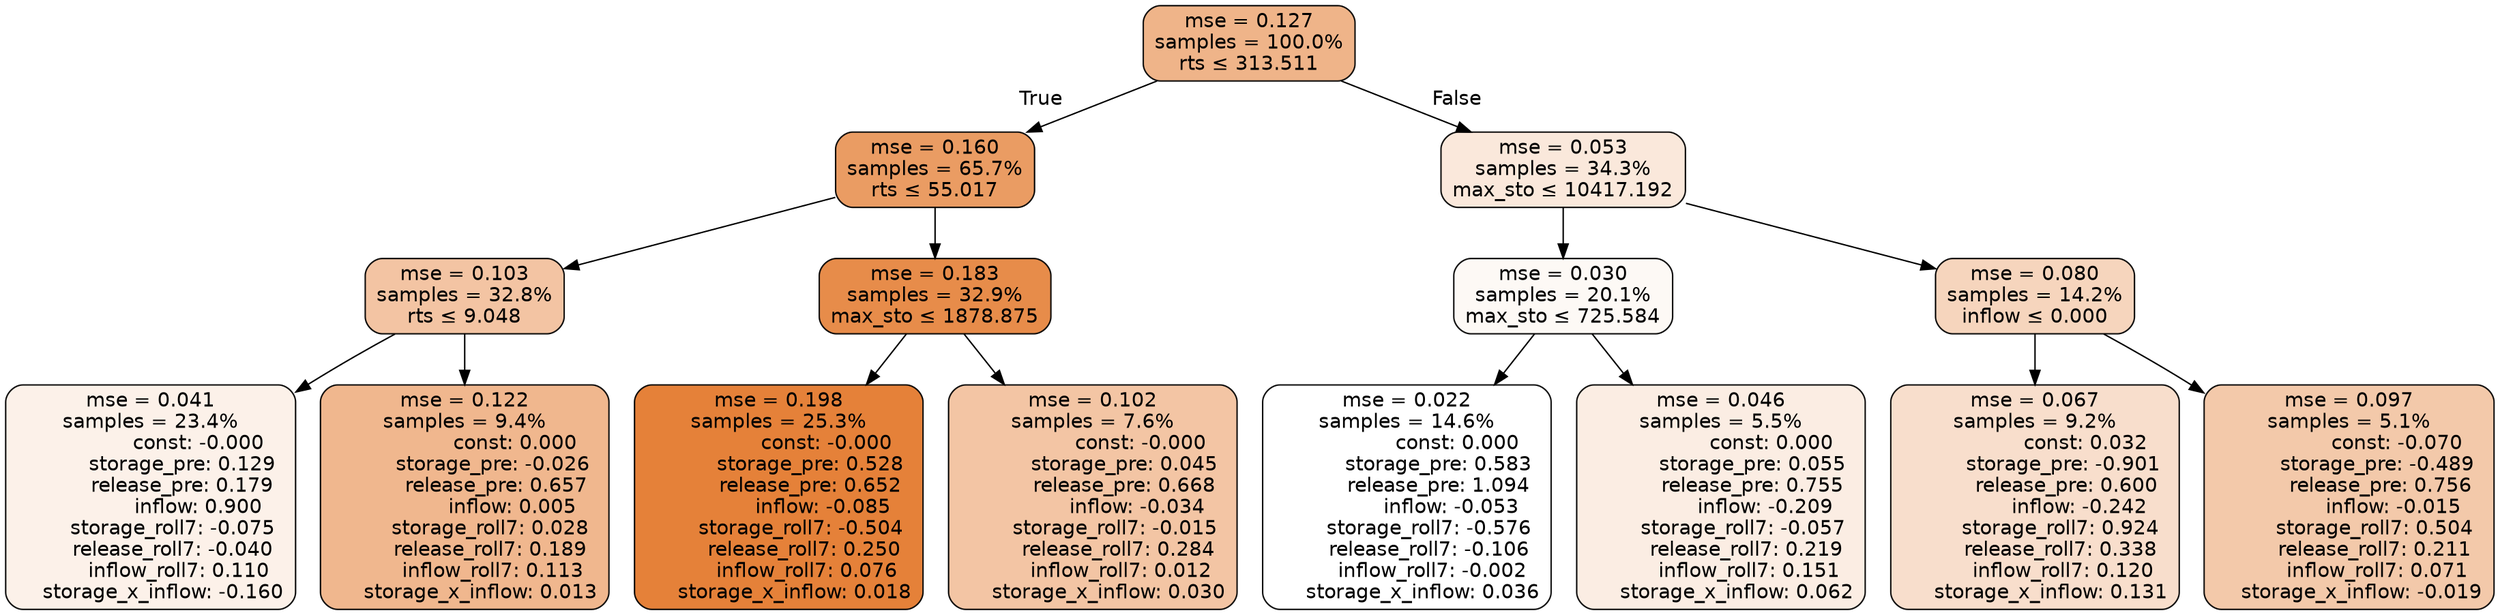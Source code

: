 digraph tree {
bgcolor="transparent"
node [shape=rectangle, style="filled, rounded", color="black", fontname=helvetica] ;
edge [fontname=helvetica] ;
	"0" [label="mse = 0.127
samples = 100.0%
rts &le; 313.511", fillcolor="#efb489"]
	"1" [label="mse = 0.160
samples = 65.7%
rts &le; 55.017", fillcolor="#ea9c63"]
	"2" [label="mse = 0.103
samples = 32.8%
rts &le; 9.048", fillcolor="#f3c4a3"]
	"3" [label="mse = 0.041
samples = 23.4%
               const: -0.000
          storage_pre: 0.129
          release_pre: 0.179
               inflow: 0.900
       storage_roll7: -0.075
       release_roll7: -0.040
         inflow_roll7: 0.110
    storage_x_inflow: -0.160", fillcolor="#fcf1e9"]
	"4" [label="mse = 0.122
samples = 9.4%
                const: 0.000
         storage_pre: -0.026
          release_pre: 0.657
               inflow: 0.005
        storage_roll7: 0.028
        release_roll7: 0.189
         inflow_roll7: 0.113
     storage_x_inflow: 0.013", fillcolor="#f0b78e"]
	"5" [label="mse = 0.183
samples = 32.9%
max_sto &le; 1878.875", fillcolor="#e78c4a"]
	"6" [label="mse = 0.198
samples = 25.3%
               const: -0.000
          storage_pre: 0.528
          release_pre: 0.652
              inflow: -0.085
       storage_roll7: -0.504
        release_roll7: 0.250
         inflow_roll7: 0.076
     storage_x_inflow: 0.018", fillcolor="#e58139"]
	"7" [label="mse = 0.102
samples = 7.6%
               const: -0.000
          storage_pre: 0.045
          release_pre: 0.668
              inflow: -0.034
       storage_roll7: -0.015
        release_roll7: 0.284
         inflow_roll7: 0.012
     storage_x_inflow: 0.030", fillcolor="#f3c5a4"]
	"8" [label="mse = 0.053
samples = 34.3%
max_sto &le; 10417.192", fillcolor="#fae8db"]
	"9" [label="mse = 0.030
samples = 20.1%
max_sto &le; 725.584", fillcolor="#fdf9f5"]
	"10" [label="mse = 0.022
samples = 14.6%
                const: 0.000
          storage_pre: 0.583
          release_pre: 1.094
              inflow: -0.053
       storage_roll7: -0.576
       release_roll7: -0.106
        inflow_roll7: -0.002
     storage_x_inflow: 0.036", fillcolor="#ffffff"]
	"11" [label="mse = 0.046
samples = 5.5%
                const: 0.000
          storage_pre: 0.055
          release_pre: 0.755
              inflow: -0.209
       storage_roll7: -0.057
        release_roll7: 0.219
         inflow_roll7: 0.151
     storage_x_inflow: 0.062", fillcolor="#fbede3"]
	"12" [label="mse = 0.080
samples = 14.2%
inflow &le; 0.000", fillcolor="#f6d5bd"]
	"13" [label="mse = 0.067
samples = 9.2%
                const: 0.032
         storage_pre: -0.901
          release_pre: 0.600
              inflow: -0.242
        storage_roll7: 0.924
        release_roll7: 0.338
         inflow_roll7: 0.120
     storage_x_inflow: 0.131", fillcolor="#f8decc"]
	"14" [label="mse = 0.097
samples = 5.1%
               const: -0.070
         storage_pre: -0.489
          release_pre: 0.756
              inflow: -0.015
        storage_roll7: 0.504
        release_roll7: 0.211
         inflow_roll7: 0.071
    storage_x_inflow: -0.019", fillcolor="#f3c9aa"]

	"0" -> "1" [labeldistance=2.5, labelangle=45, headlabel="True"]
	"1" -> "2"
	"2" -> "3"
	"2" -> "4"
	"1" -> "5"
	"5" -> "6"
	"5" -> "7"
	"0" -> "8" [labeldistance=2.5, labelangle=-45, headlabel="False"]
	"8" -> "9"
	"9" -> "10"
	"9" -> "11"
	"8" -> "12"
	"12" -> "13"
	"12" -> "14"
}